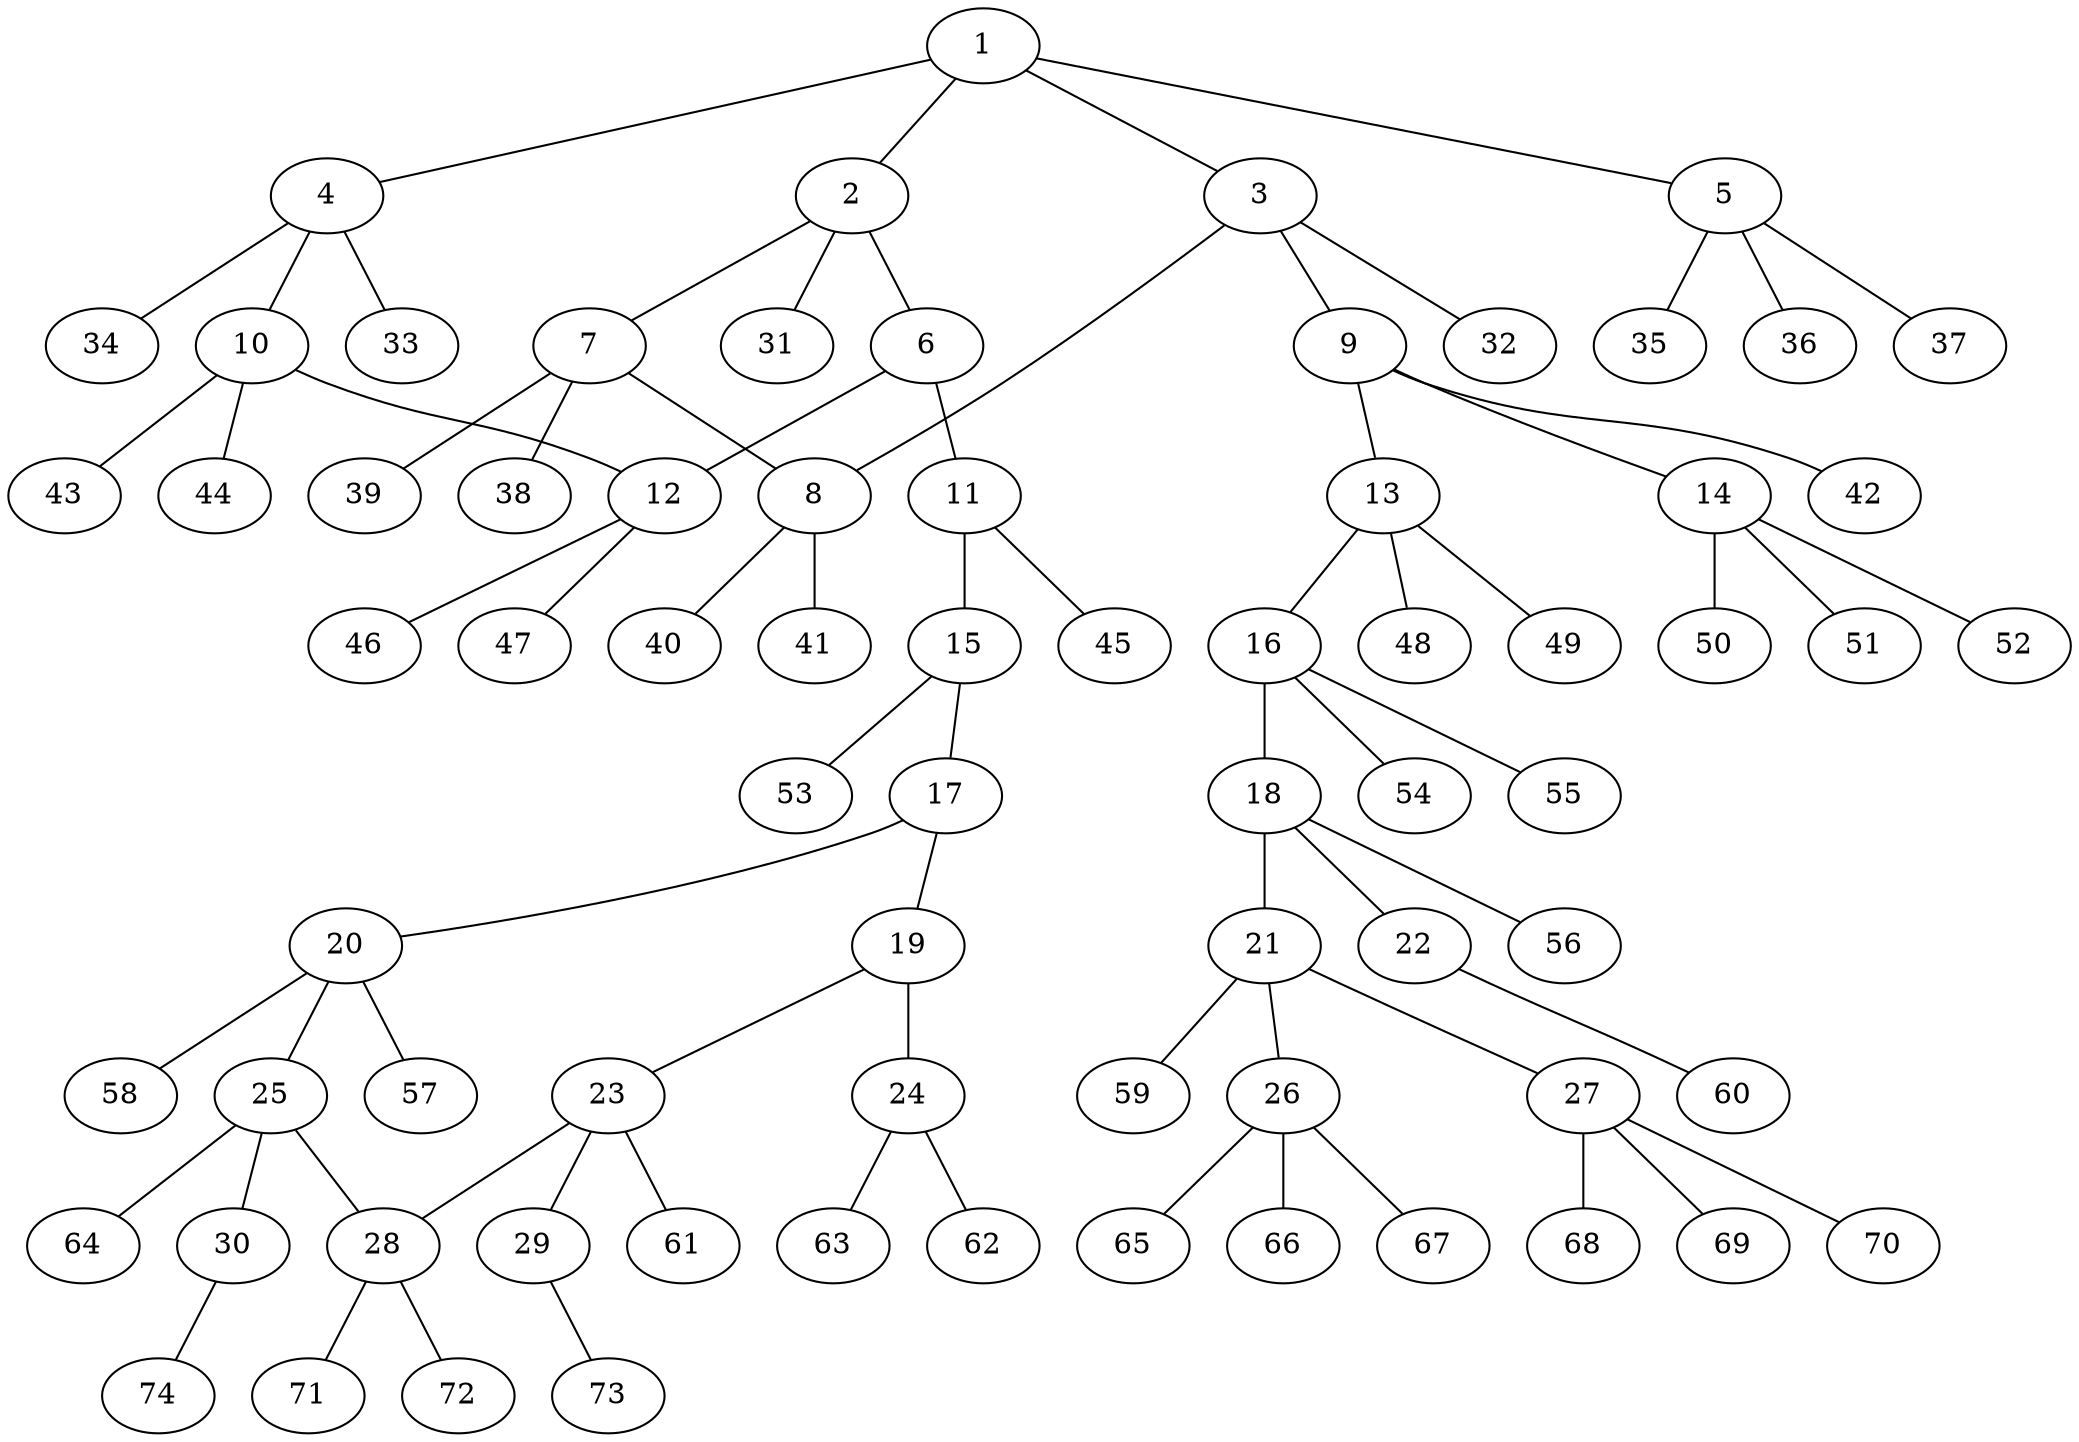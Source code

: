 graph molecule_2844 {
	1	 [chem=C];
	2	 [chem=C];
	1 -- 2	 [valence=1];
	3	 [chem=C];
	1 -- 3	 [valence=1];
	4	 [chem=C];
	1 -- 4	 [valence=1];
	5	 [chem=C];
	1 -- 5	 [valence=1];
	6	 [chem=C];
	2 -- 6	 [valence=1];
	7	 [chem=C];
	2 -- 7	 [valence=1];
	31	 [chem=H];
	2 -- 31	 [valence=1];
	8	 [chem=C];
	3 -- 8	 [valence=1];
	9	 [chem=C];
	3 -- 9	 [valence=1];
	32	 [chem=H];
	3 -- 32	 [valence=1];
	10	 [chem=C];
	4 -- 10	 [valence=1];
	33	 [chem=H];
	4 -- 33	 [valence=1];
	34	 [chem=H];
	4 -- 34	 [valence=1];
	35	 [chem=H];
	5 -- 35	 [valence=1];
	36	 [chem=H];
	5 -- 36	 [valence=1];
	37	 [chem=H];
	5 -- 37	 [valence=1];
	11	 [chem=C];
	6 -- 11	 [valence=2];
	12	 [chem=C];
	6 -- 12	 [valence=1];
	7 -- 8	 [valence=1];
	38	 [chem=H];
	7 -- 38	 [valence=1];
	39	 [chem=H];
	7 -- 39	 [valence=1];
	40	 [chem=H];
	8 -- 40	 [valence=1];
	41	 [chem=H];
	8 -- 41	 [valence=1];
	13	 [chem=C];
	9 -- 13	 [valence=1];
	14	 [chem=C];
	9 -- 14	 [valence=1];
	42	 [chem=H];
	9 -- 42	 [valence=1];
	10 -- 12	 [valence=1];
	43	 [chem=H];
	10 -- 43	 [valence=1];
	44	 [chem=H];
	10 -- 44	 [valence=1];
	15	 [chem=C];
	11 -- 15	 [valence=1];
	45	 [chem=H];
	11 -- 45	 [valence=1];
	46	 [chem=H];
	12 -- 46	 [valence=1];
	47	 [chem=H];
	12 -- 47	 [valence=1];
	16	 [chem=C];
	13 -- 16	 [valence=1];
	48	 [chem=H];
	13 -- 48	 [valence=1];
	49	 [chem=H];
	13 -- 49	 [valence=1];
	50	 [chem=H];
	14 -- 50	 [valence=1];
	51	 [chem=H];
	14 -- 51	 [valence=1];
	52	 [chem=H];
	14 -- 52	 [valence=1];
	17	 [chem=C];
	15 -- 17	 [valence=2];
	53	 [chem=H];
	15 -- 53	 [valence=1];
	18	 [chem=C];
	16 -- 18	 [valence=1];
	54	 [chem=H];
	16 -- 54	 [valence=1];
	55	 [chem=H];
	16 -- 55	 [valence=1];
	19	 [chem=C];
	17 -- 19	 [valence=1];
	20	 [chem=C];
	17 -- 20	 [valence=1];
	21	 [chem=C];
	18 -- 21	 [valence=1];
	22	 [chem=O];
	18 -- 22	 [valence=1];
	56	 [chem=H];
	18 -- 56	 [valence=1];
	23	 [chem=C];
	19 -- 23	 [valence=1];
	24	 [chem=C];
	19 -- 24	 [valence=2];
	25	 [chem=C];
	20 -- 25	 [valence=1];
	57	 [chem=H];
	20 -- 57	 [valence=1];
	58	 [chem=H];
	20 -- 58	 [valence=1];
	26	 [chem=C];
	21 -- 26	 [valence=1];
	27	 [chem=C];
	21 -- 27	 [valence=1];
	59	 [chem=H];
	21 -- 59	 [valence=1];
	60	 [chem=H];
	22 -- 60	 [valence=1];
	28	 [chem=C];
	23 -- 28	 [valence=1];
	29	 [chem=O];
	23 -- 29	 [valence=1];
	61	 [chem=H];
	23 -- 61	 [valence=1];
	62	 [chem=H];
	24 -- 62	 [valence=1];
	63	 [chem=H];
	24 -- 63	 [valence=1];
	25 -- 28	 [valence=1];
	30	 [chem=O];
	25 -- 30	 [valence=1];
	64	 [chem=H];
	25 -- 64	 [valence=1];
	65	 [chem=H];
	26 -- 65	 [valence=1];
	66	 [chem=H];
	26 -- 66	 [valence=1];
	67	 [chem=H];
	26 -- 67	 [valence=1];
	68	 [chem=H];
	27 -- 68	 [valence=1];
	69	 [chem=H];
	27 -- 69	 [valence=1];
	70	 [chem=H];
	27 -- 70	 [valence=1];
	71	 [chem=H];
	28 -- 71	 [valence=1];
	72	 [chem=H];
	28 -- 72	 [valence=1];
	73	 [chem=H];
	29 -- 73	 [valence=1];
	74	 [chem=H];
	30 -- 74	 [valence=1];
}
